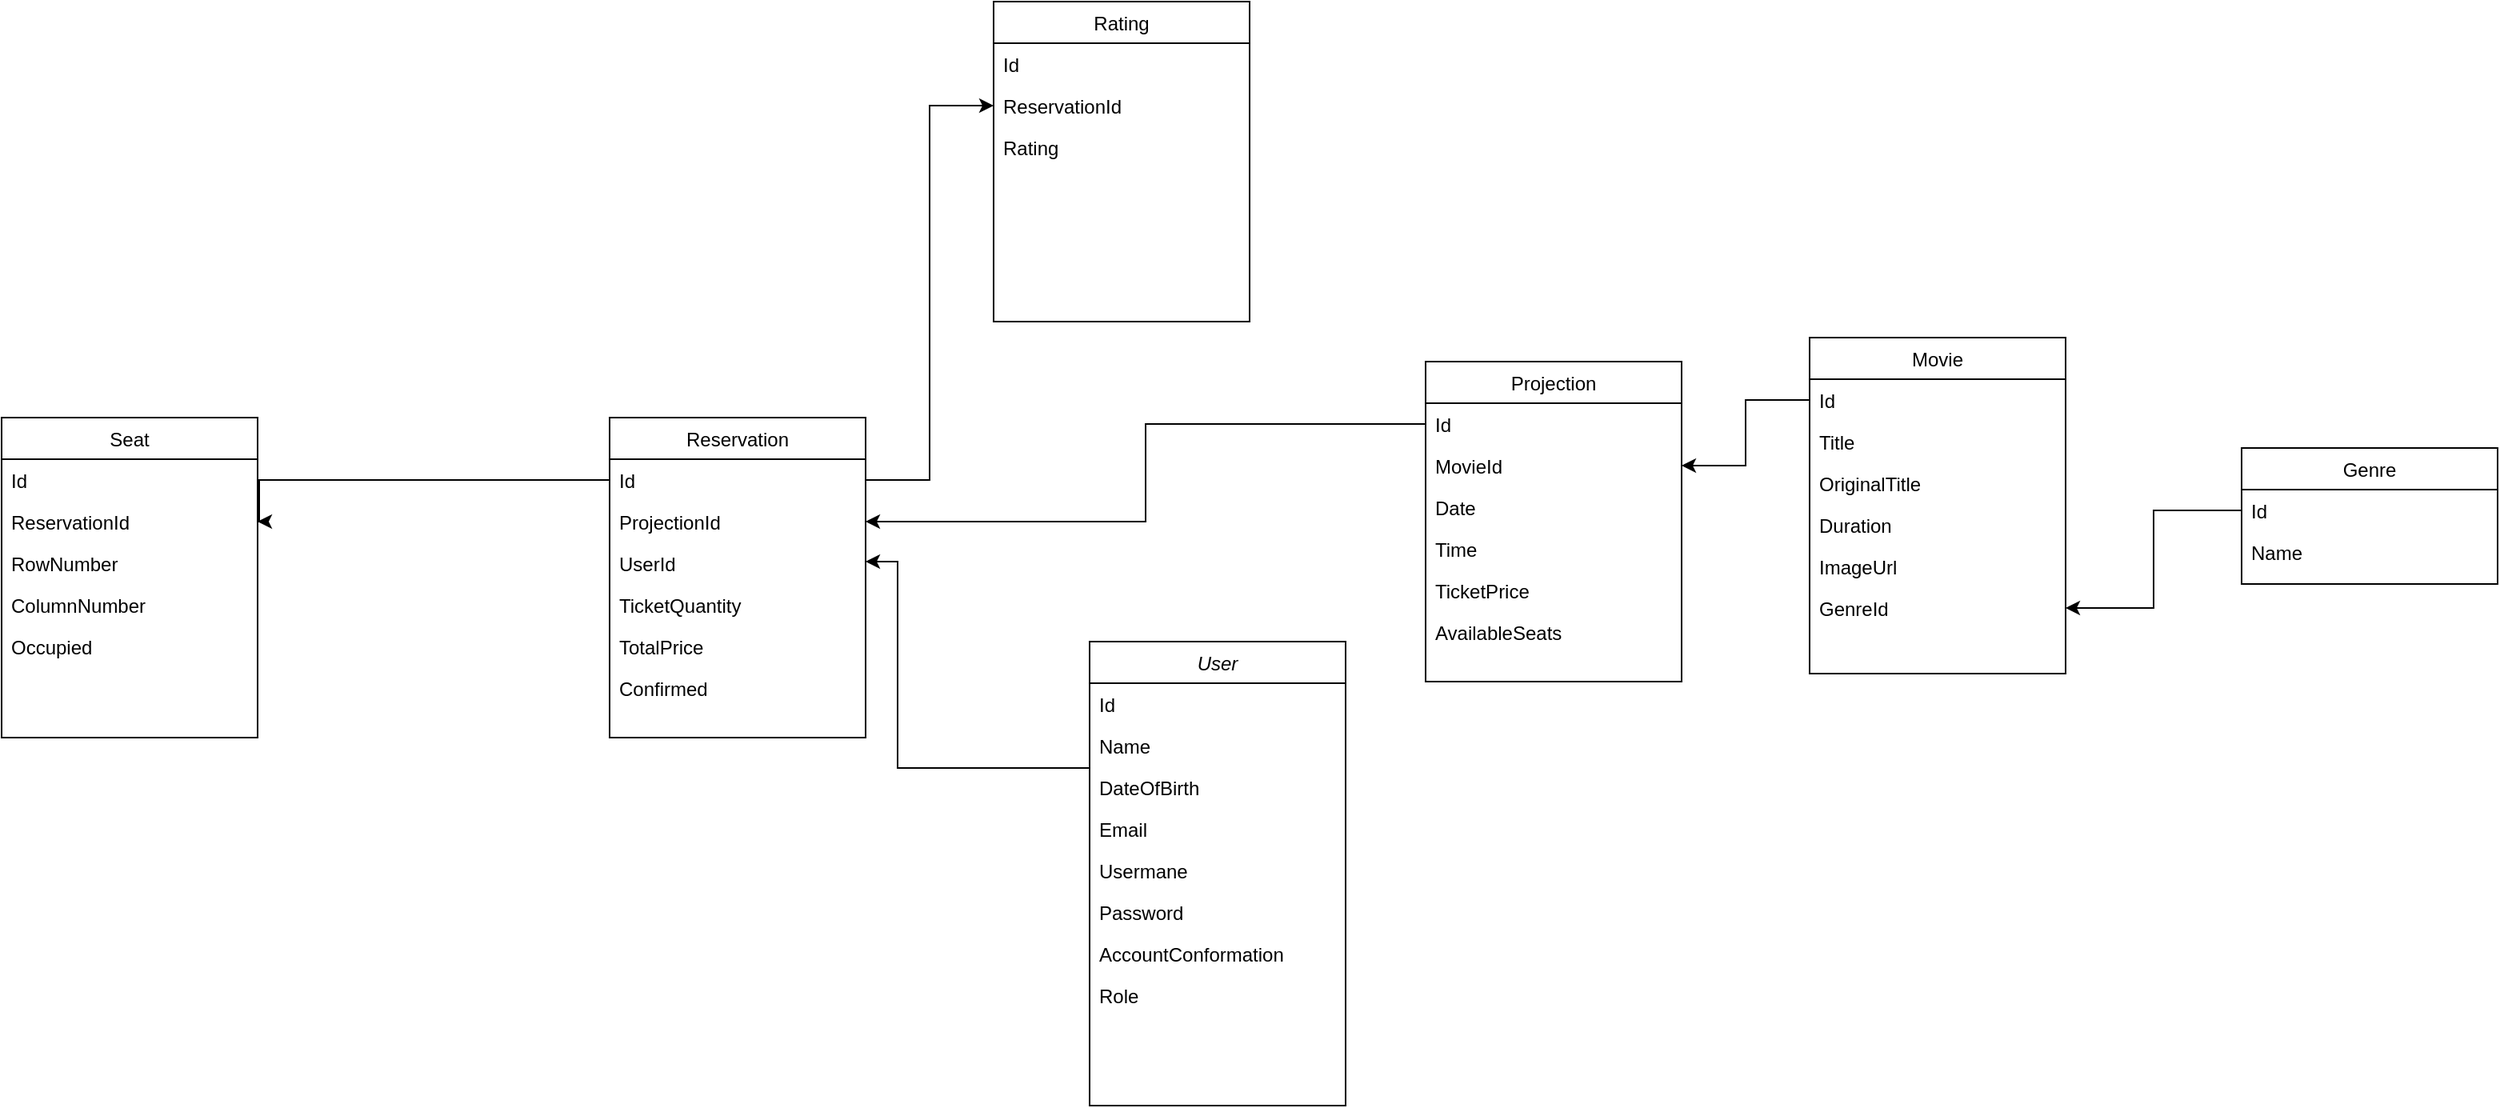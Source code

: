 <mxfile version="21.6.1" type="device">
  <diagram id="C5RBs43oDa-KdzZeNtuy" name="Page-1">
    <mxGraphModel dx="2014" dy="1257" grid="1" gridSize="10" guides="1" tooltips="1" connect="1" arrows="1" fold="1" page="1" pageScale="1" pageWidth="827" pageHeight="1169" math="0" shadow="0">
      <root>
        <mxCell id="WIyWlLk6GJQsqaUBKTNV-0" />
        <mxCell id="WIyWlLk6GJQsqaUBKTNV-1" parent="WIyWlLk6GJQsqaUBKTNV-0" />
        <mxCell id="zkfFHV4jXpPFQw0GAbJ--0" value="User" style="swimlane;fontStyle=2;align=center;verticalAlign=top;childLayout=stackLayout;horizontal=1;startSize=26;horizontalStack=0;resizeParent=1;resizeLast=0;collapsible=1;marginBottom=0;rounded=0;shadow=0;strokeWidth=1;" parent="WIyWlLk6GJQsqaUBKTNV-1" vertex="1">
          <mxGeometry x="-100" y="690" width="160" height="290" as="geometry">
            <mxRectangle x="230" y="140" width="160" height="26" as="alternateBounds" />
          </mxGeometry>
        </mxCell>
        <mxCell id="zkfFHV4jXpPFQw0GAbJ--1" value="Id" style="text;align=left;verticalAlign=top;spacingLeft=4;spacingRight=4;overflow=hidden;rotatable=0;points=[[0,0.5],[1,0.5]];portConstraint=eastwest;" parent="zkfFHV4jXpPFQw0GAbJ--0" vertex="1">
          <mxGeometry y="26" width="160" height="26" as="geometry" />
        </mxCell>
        <mxCell id="zkfFHV4jXpPFQw0GAbJ--2" value="Name" style="text;align=left;verticalAlign=top;spacingLeft=4;spacingRight=4;overflow=hidden;rotatable=0;points=[[0,0.5],[1,0.5]];portConstraint=eastwest;rounded=0;shadow=0;html=0;" parent="zkfFHV4jXpPFQw0GAbJ--0" vertex="1">
          <mxGeometry y="52" width="160" height="26" as="geometry" />
        </mxCell>
        <mxCell id="zkfFHV4jXpPFQw0GAbJ--3" value="DateOfBirth" style="text;align=left;verticalAlign=top;spacingLeft=4;spacingRight=4;overflow=hidden;rotatable=0;points=[[0,0.5],[1,0.5]];portConstraint=eastwest;rounded=0;shadow=0;html=0;" parent="zkfFHV4jXpPFQw0GAbJ--0" vertex="1">
          <mxGeometry y="78" width="160" height="26" as="geometry" />
        </mxCell>
        <mxCell id="wrHO5q8m_RL9RI8Mmym0-0" value="Email" style="text;align=left;verticalAlign=top;spacingLeft=4;spacingRight=4;overflow=hidden;rotatable=0;points=[[0,0.5],[1,0.5]];portConstraint=eastwest;rounded=0;shadow=0;html=0;" parent="zkfFHV4jXpPFQw0GAbJ--0" vertex="1">
          <mxGeometry y="104" width="160" height="26" as="geometry" />
        </mxCell>
        <mxCell id="wrHO5q8m_RL9RI8Mmym0-1" value="Usermane" style="text;align=left;verticalAlign=top;spacingLeft=4;spacingRight=4;overflow=hidden;rotatable=0;points=[[0,0.5],[1,0.5]];portConstraint=eastwest;rounded=0;shadow=0;html=0;" parent="zkfFHV4jXpPFQw0GAbJ--0" vertex="1">
          <mxGeometry y="130" width="160" height="26" as="geometry" />
        </mxCell>
        <mxCell id="wrHO5q8m_RL9RI8Mmym0-2" value="Password" style="text;align=left;verticalAlign=top;spacingLeft=4;spacingRight=4;overflow=hidden;rotatable=0;points=[[0,0.5],[1,0.5]];portConstraint=eastwest;rounded=0;shadow=0;html=0;" parent="zkfFHV4jXpPFQw0GAbJ--0" vertex="1">
          <mxGeometry y="156" width="160" height="26" as="geometry" />
        </mxCell>
        <mxCell id="wrHO5q8m_RL9RI8Mmym0-3" value="AccountConformation" style="text;align=left;verticalAlign=top;spacingLeft=4;spacingRight=4;overflow=hidden;rotatable=0;points=[[0,0.5],[1,0.5]];portConstraint=eastwest;rounded=0;shadow=0;html=0;" parent="zkfFHV4jXpPFQw0GAbJ--0" vertex="1">
          <mxGeometry y="182" width="160" height="26" as="geometry" />
        </mxCell>
        <mxCell id="wrHO5q8m_RL9RI8Mmym0-4" value="Role" style="text;align=left;verticalAlign=top;spacingLeft=4;spacingRight=4;overflow=hidden;rotatable=0;points=[[0,0.5],[1,0.5]];portConstraint=eastwest;rounded=0;shadow=0;html=0;" parent="zkfFHV4jXpPFQw0GAbJ--0" vertex="1">
          <mxGeometry y="208" width="160" height="26" as="geometry" />
        </mxCell>
        <mxCell id="zkfFHV4jXpPFQw0GAbJ--17" value="Movie" style="swimlane;fontStyle=0;align=center;verticalAlign=top;childLayout=stackLayout;horizontal=1;startSize=26;horizontalStack=0;resizeParent=1;resizeLast=0;collapsible=1;marginBottom=0;rounded=0;shadow=0;strokeWidth=1;" parent="WIyWlLk6GJQsqaUBKTNV-1" vertex="1">
          <mxGeometry x="350" y="500" width="160" height="210" as="geometry">
            <mxRectangle x="550" y="140" width="160" height="26" as="alternateBounds" />
          </mxGeometry>
        </mxCell>
        <mxCell id="zkfFHV4jXpPFQw0GAbJ--18" value="Id" style="text;align=left;verticalAlign=top;spacingLeft=4;spacingRight=4;overflow=hidden;rotatable=0;points=[[0,0.5],[1,0.5]];portConstraint=eastwest;" parent="zkfFHV4jXpPFQw0GAbJ--17" vertex="1">
          <mxGeometry y="26" width="160" height="26" as="geometry" />
        </mxCell>
        <mxCell id="zkfFHV4jXpPFQw0GAbJ--19" value="Title" style="text;align=left;verticalAlign=top;spacingLeft=4;spacingRight=4;overflow=hidden;rotatable=0;points=[[0,0.5],[1,0.5]];portConstraint=eastwest;rounded=0;shadow=0;html=0;" parent="zkfFHV4jXpPFQw0GAbJ--17" vertex="1">
          <mxGeometry y="52" width="160" height="26" as="geometry" />
        </mxCell>
        <mxCell id="zkfFHV4jXpPFQw0GAbJ--20" value="OriginalTitle" style="text;align=left;verticalAlign=top;spacingLeft=4;spacingRight=4;overflow=hidden;rotatable=0;points=[[0,0.5],[1,0.5]];portConstraint=eastwest;rounded=0;shadow=0;html=0;" parent="zkfFHV4jXpPFQw0GAbJ--17" vertex="1">
          <mxGeometry y="78" width="160" height="26" as="geometry" />
        </mxCell>
        <mxCell id="zkfFHV4jXpPFQw0GAbJ--21" value="Duration" style="text;align=left;verticalAlign=top;spacingLeft=4;spacingRight=4;overflow=hidden;rotatable=0;points=[[0,0.5],[1,0.5]];portConstraint=eastwest;rounded=0;shadow=0;html=0;" parent="zkfFHV4jXpPFQw0GAbJ--17" vertex="1">
          <mxGeometry y="104" width="160" height="26" as="geometry" />
        </mxCell>
        <mxCell id="zkfFHV4jXpPFQw0GAbJ--22" value="ImageUrl" style="text;align=left;verticalAlign=top;spacingLeft=4;spacingRight=4;overflow=hidden;rotatable=0;points=[[0,0.5],[1,0.5]];portConstraint=eastwest;rounded=0;shadow=0;html=0;" parent="zkfFHV4jXpPFQw0GAbJ--17" vertex="1">
          <mxGeometry y="130" width="160" height="26" as="geometry" />
        </mxCell>
        <mxCell id="wrHO5q8m_RL9RI8Mmym0-44" value="GenreId" style="text;align=left;verticalAlign=top;spacingLeft=4;spacingRight=4;overflow=hidden;rotatable=0;points=[[0,0.5],[1,0.5]];portConstraint=eastwest;rounded=0;shadow=0;html=0;" parent="zkfFHV4jXpPFQw0GAbJ--17" vertex="1">
          <mxGeometry y="156" width="160" height="26" as="geometry" />
        </mxCell>
        <mxCell id="wrHO5q8m_RL9RI8Mmym0-12" value="Projection" style="swimlane;fontStyle=0;align=center;verticalAlign=top;childLayout=stackLayout;horizontal=1;startSize=26;horizontalStack=0;resizeParent=1;resizeLast=0;collapsible=1;marginBottom=0;rounded=0;shadow=0;strokeWidth=1;" parent="WIyWlLk6GJQsqaUBKTNV-1" vertex="1">
          <mxGeometry x="110" y="515" width="160" height="200" as="geometry">
            <mxRectangle x="550" y="140" width="160" height="26" as="alternateBounds" />
          </mxGeometry>
        </mxCell>
        <mxCell id="wrHO5q8m_RL9RI8Mmym0-13" value="Id" style="text;align=left;verticalAlign=top;spacingLeft=4;spacingRight=4;overflow=hidden;rotatable=0;points=[[0,0.5],[1,0.5]];portConstraint=eastwest;" parent="wrHO5q8m_RL9RI8Mmym0-12" vertex="1">
          <mxGeometry y="26" width="160" height="26" as="geometry" />
        </mxCell>
        <mxCell id="wrHO5q8m_RL9RI8Mmym0-14" value="MovieId" style="text;align=left;verticalAlign=top;spacingLeft=4;spacingRight=4;overflow=hidden;rotatable=0;points=[[0,0.5],[1,0.5]];portConstraint=eastwest;rounded=0;shadow=0;html=0;" parent="wrHO5q8m_RL9RI8Mmym0-12" vertex="1">
          <mxGeometry y="52" width="160" height="26" as="geometry" />
        </mxCell>
        <mxCell id="wrHO5q8m_RL9RI8Mmym0-15" value="Date" style="text;align=left;verticalAlign=top;spacingLeft=4;spacingRight=4;overflow=hidden;rotatable=0;points=[[0,0.5],[1,0.5]];portConstraint=eastwest;rounded=0;shadow=0;html=0;" parent="wrHO5q8m_RL9RI8Mmym0-12" vertex="1">
          <mxGeometry y="78" width="160" height="26" as="geometry" />
        </mxCell>
        <mxCell id="wrHO5q8m_RL9RI8Mmym0-16" value="Time" style="text;align=left;verticalAlign=top;spacingLeft=4;spacingRight=4;overflow=hidden;rotatable=0;points=[[0,0.5],[1,0.5]];portConstraint=eastwest;rounded=0;shadow=0;html=0;" parent="wrHO5q8m_RL9RI8Mmym0-12" vertex="1">
          <mxGeometry y="104" width="160" height="26" as="geometry" />
        </mxCell>
        <mxCell id="wrHO5q8m_RL9RI8Mmym0-17" value="TicketPrice" style="text;align=left;verticalAlign=top;spacingLeft=4;spacingRight=4;overflow=hidden;rotatable=0;points=[[0,0.5],[1,0.5]];portConstraint=eastwest;rounded=0;shadow=0;html=0;" parent="wrHO5q8m_RL9RI8Mmym0-12" vertex="1">
          <mxGeometry y="130" width="160" height="26" as="geometry" />
        </mxCell>
        <mxCell id="wrHO5q8m_RL9RI8Mmym0-18" value="AvailableSeats" style="text;align=left;verticalAlign=top;spacingLeft=4;spacingRight=4;overflow=hidden;rotatable=0;points=[[0,0.5],[1,0.5]];portConstraint=eastwest;rounded=0;shadow=0;html=0;" parent="wrHO5q8m_RL9RI8Mmym0-12" vertex="1">
          <mxGeometry y="156" width="160" height="26" as="geometry" />
        </mxCell>
        <mxCell id="wrHO5q8m_RL9RI8Mmym0-19" value="Reservation" style="swimlane;fontStyle=0;align=center;verticalAlign=top;childLayout=stackLayout;horizontal=1;startSize=26;horizontalStack=0;resizeParent=1;resizeLast=0;collapsible=1;marginBottom=0;rounded=0;shadow=0;strokeWidth=1;" parent="WIyWlLk6GJQsqaUBKTNV-1" vertex="1">
          <mxGeometry x="-400" y="550" width="160" height="200" as="geometry">
            <mxRectangle x="550" y="140" width="160" height="26" as="alternateBounds" />
          </mxGeometry>
        </mxCell>
        <mxCell id="wrHO5q8m_RL9RI8Mmym0-20" value="Id" style="text;align=left;verticalAlign=top;spacingLeft=4;spacingRight=4;overflow=hidden;rotatable=0;points=[[0,0.5],[1,0.5]];portConstraint=eastwest;" parent="wrHO5q8m_RL9RI8Mmym0-19" vertex="1">
          <mxGeometry y="26" width="160" height="26" as="geometry" />
        </mxCell>
        <mxCell id="wrHO5q8m_RL9RI8Mmym0-21" value="ProjectionId" style="text;align=left;verticalAlign=top;spacingLeft=4;spacingRight=4;overflow=hidden;rotatable=0;points=[[0,0.5],[1,0.5]];portConstraint=eastwest;rounded=0;shadow=0;html=0;" parent="wrHO5q8m_RL9RI8Mmym0-19" vertex="1">
          <mxGeometry y="52" width="160" height="26" as="geometry" />
        </mxCell>
        <mxCell id="wrHO5q8m_RL9RI8Mmym0-22" value="UserId" style="text;align=left;verticalAlign=top;spacingLeft=4;spacingRight=4;overflow=hidden;rotatable=0;points=[[0,0.5],[1,0.5]];portConstraint=eastwest;rounded=0;shadow=0;html=0;" parent="wrHO5q8m_RL9RI8Mmym0-19" vertex="1">
          <mxGeometry y="78" width="160" height="26" as="geometry" />
        </mxCell>
        <mxCell id="wrHO5q8m_RL9RI8Mmym0-23" value="TicketQuantity" style="text;align=left;verticalAlign=top;spacingLeft=4;spacingRight=4;overflow=hidden;rotatable=0;points=[[0,0.5],[1,0.5]];portConstraint=eastwest;rounded=0;shadow=0;html=0;" parent="wrHO5q8m_RL9RI8Mmym0-19" vertex="1">
          <mxGeometry y="104" width="160" height="26" as="geometry" />
        </mxCell>
        <mxCell id="wrHO5q8m_RL9RI8Mmym0-24" value="TotalPrice" style="text;align=left;verticalAlign=top;spacingLeft=4;spacingRight=4;overflow=hidden;rotatable=0;points=[[0,0.5],[1,0.5]];portConstraint=eastwest;rounded=0;shadow=0;html=0;" parent="wrHO5q8m_RL9RI8Mmym0-19" vertex="1">
          <mxGeometry y="130" width="160" height="26" as="geometry" />
        </mxCell>
        <mxCell id="wrHO5q8m_RL9RI8Mmym0-25" value="Confirmed" style="text;align=left;verticalAlign=top;spacingLeft=4;spacingRight=4;overflow=hidden;rotatable=0;points=[[0,0.5],[1,0.5]];portConstraint=eastwest;rounded=0;shadow=0;html=0;" parent="wrHO5q8m_RL9RI8Mmym0-19" vertex="1">
          <mxGeometry y="156" width="160" height="26" as="geometry" />
        </mxCell>
        <mxCell id="wrHO5q8m_RL9RI8Mmym0-33" value="Rating" style="swimlane;fontStyle=0;align=center;verticalAlign=top;childLayout=stackLayout;horizontal=1;startSize=26;horizontalStack=0;resizeParent=1;resizeLast=0;collapsible=1;marginBottom=0;rounded=0;shadow=0;strokeWidth=1;" parent="WIyWlLk6GJQsqaUBKTNV-1" vertex="1">
          <mxGeometry x="-160" y="290" width="160" height="200" as="geometry">
            <mxRectangle x="550" y="140" width="160" height="26" as="alternateBounds" />
          </mxGeometry>
        </mxCell>
        <mxCell id="wrHO5q8m_RL9RI8Mmym0-34" value="Id" style="text;align=left;verticalAlign=top;spacingLeft=4;spacingRight=4;overflow=hidden;rotatable=0;points=[[0,0.5],[1,0.5]];portConstraint=eastwest;" parent="wrHO5q8m_RL9RI8Mmym0-33" vertex="1">
          <mxGeometry y="26" width="160" height="26" as="geometry" />
        </mxCell>
        <mxCell id="wrHO5q8m_RL9RI8Mmym0-35" value="ReservationId" style="text;align=left;verticalAlign=top;spacingLeft=4;spacingRight=4;overflow=hidden;rotatable=0;points=[[0,0.5],[1,0.5]];portConstraint=eastwest;rounded=0;shadow=0;html=0;" parent="wrHO5q8m_RL9RI8Mmym0-33" vertex="1">
          <mxGeometry y="52" width="160" height="26" as="geometry" />
        </mxCell>
        <mxCell id="wrHO5q8m_RL9RI8Mmym0-36" value="Rating" style="text;align=left;verticalAlign=top;spacingLeft=4;spacingRight=4;overflow=hidden;rotatable=0;points=[[0,0.5],[1,0.5]];portConstraint=eastwest;rounded=0;shadow=0;html=0;" parent="wrHO5q8m_RL9RI8Mmym0-33" vertex="1">
          <mxGeometry y="78" width="160" height="26" as="geometry" />
        </mxCell>
        <mxCell id="wrHO5q8m_RL9RI8Mmym0-51" style="edgeStyle=orthogonalEdgeStyle;rounded=0;orthogonalLoop=1;jettySize=auto;html=1;exitX=0;exitY=0.5;exitDx=0;exitDy=0;entryX=1;entryY=0.5;entryDx=0;entryDy=0;" parent="WIyWlLk6GJQsqaUBKTNV-1" source="zkfFHV4jXpPFQw0GAbJ--18" target="wrHO5q8m_RL9RI8Mmym0-14" edge="1">
          <mxGeometry relative="1" as="geometry" />
        </mxCell>
        <mxCell id="wrHO5q8m_RL9RI8Mmym0-53" style="edgeStyle=orthogonalEdgeStyle;rounded=0;orthogonalLoop=1;jettySize=auto;html=1;exitX=0;exitY=0.5;exitDx=0;exitDy=0;entryX=1;entryY=0.5;entryDx=0;entryDy=0;" parent="WIyWlLk6GJQsqaUBKTNV-1" source="wrHO5q8m_RL9RI8Mmym0-20" edge="1">
          <mxGeometry relative="1" as="geometry">
            <mxPoint x="-620" y="615" as="targetPoint" />
            <Array as="points">
              <mxPoint x="-619" y="589" />
              <mxPoint x="-619" y="615" />
            </Array>
          </mxGeometry>
        </mxCell>
        <mxCell id="wrHO5q8m_RL9RI8Mmym0-54" style="edgeStyle=orthogonalEdgeStyle;rounded=0;orthogonalLoop=1;jettySize=auto;html=1;exitX=1;exitY=0.5;exitDx=0;exitDy=0;entryX=0;entryY=0.5;entryDx=0;entryDy=0;" parent="WIyWlLk6GJQsqaUBKTNV-1" source="wrHO5q8m_RL9RI8Mmym0-20" target="wrHO5q8m_RL9RI8Mmym0-35" edge="1">
          <mxGeometry relative="1" as="geometry" />
        </mxCell>
        <mxCell id="wrHO5q8m_RL9RI8Mmym0-56" style="edgeStyle=orthogonalEdgeStyle;rounded=0;orthogonalLoop=1;jettySize=auto;html=1;exitX=0;exitY=0.5;exitDx=0;exitDy=0;" parent="WIyWlLk6GJQsqaUBKTNV-1" source="zkfFHV4jXpPFQw0GAbJ--1" edge="1">
          <mxGeometry relative="1" as="geometry">
            <mxPoint x="-240" y="640" as="targetPoint" />
            <Array as="points">
              <mxPoint x="-220" y="769" />
              <mxPoint x="-220" y="640" />
            </Array>
          </mxGeometry>
        </mxCell>
        <mxCell id="wrHO5q8m_RL9RI8Mmym0-57" style="edgeStyle=orthogonalEdgeStyle;rounded=0;orthogonalLoop=1;jettySize=auto;html=1;exitX=0;exitY=0.5;exitDx=0;exitDy=0;entryX=1;entryY=0.5;entryDx=0;entryDy=0;" parent="WIyWlLk6GJQsqaUBKTNV-1" source="wrHO5q8m_RL9RI8Mmym0-13" target="wrHO5q8m_RL9RI8Mmym0-21" edge="1">
          <mxGeometry relative="1" as="geometry" />
        </mxCell>
        <mxCell id="wrHO5q8m_RL9RI8Mmym0-5" value="Genre" style="swimlane;fontStyle=0;align=center;verticalAlign=top;childLayout=stackLayout;horizontal=1;startSize=26;horizontalStack=0;resizeParent=1;resizeLast=0;collapsible=1;marginBottom=0;rounded=0;shadow=0;strokeWidth=1;" parent="WIyWlLk6GJQsqaUBKTNV-1" vertex="1">
          <mxGeometry x="620" y="569" width="160" height="85" as="geometry">
            <mxRectangle x="550" y="140" width="160" height="26" as="alternateBounds" />
          </mxGeometry>
        </mxCell>
        <mxCell id="wrHO5q8m_RL9RI8Mmym0-6" value="Id" style="text;align=left;verticalAlign=top;spacingLeft=4;spacingRight=4;overflow=hidden;rotatable=0;points=[[0,0.5],[1,0.5]];portConstraint=eastwest;" parent="wrHO5q8m_RL9RI8Mmym0-5" vertex="1">
          <mxGeometry y="26" width="160" height="26" as="geometry" />
        </mxCell>
        <mxCell id="wrHO5q8m_RL9RI8Mmym0-7" value="Name" style="text;align=left;verticalAlign=top;spacingLeft=4;spacingRight=4;overflow=hidden;rotatable=0;points=[[0,0.5],[1,0.5]];portConstraint=eastwest;rounded=0;shadow=0;html=0;" parent="wrHO5q8m_RL9RI8Mmym0-5" vertex="1">
          <mxGeometry y="52" width="160" height="26" as="geometry" />
        </mxCell>
        <mxCell id="wrHO5q8m_RL9RI8Mmym0-60" style="edgeStyle=orthogonalEdgeStyle;rounded=0;orthogonalLoop=1;jettySize=auto;html=1;exitX=0;exitY=0.5;exitDx=0;exitDy=0;entryX=1;entryY=0.5;entryDx=0;entryDy=0;" parent="WIyWlLk6GJQsqaUBKTNV-1" source="wrHO5q8m_RL9RI8Mmym0-6" target="wrHO5q8m_RL9RI8Mmym0-44" edge="1">
          <mxGeometry relative="1" as="geometry" />
        </mxCell>
        <mxCell id="qsjT7CFtBbPT5JBH5fEB-0" value="Seat" style="swimlane;fontStyle=0;align=center;verticalAlign=top;childLayout=stackLayout;horizontal=1;startSize=26;horizontalStack=0;resizeParent=1;resizeLast=0;collapsible=1;marginBottom=0;rounded=0;shadow=0;strokeWidth=1;" vertex="1" parent="WIyWlLk6GJQsqaUBKTNV-1">
          <mxGeometry x="-780" y="550" width="160" height="200" as="geometry">
            <mxRectangle x="550" y="140" width="160" height="26" as="alternateBounds" />
          </mxGeometry>
        </mxCell>
        <mxCell id="qsjT7CFtBbPT5JBH5fEB-1" value="Id" style="text;align=left;verticalAlign=top;spacingLeft=4;spacingRight=4;overflow=hidden;rotatable=0;points=[[0,0.5],[1,0.5]];portConstraint=eastwest;" vertex="1" parent="qsjT7CFtBbPT5JBH5fEB-0">
          <mxGeometry y="26" width="160" height="26" as="geometry" />
        </mxCell>
        <mxCell id="qsjT7CFtBbPT5JBH5fEB-2" value="ReservationId" style="text;align=left;verticalAlign=top;spacingLeft=4;spacingRight=4;overflow=hidden;rotatable=0;points=[[0,0.5],[1,0.5]];portConstraint=eastwest;rounded=0;shadow=0;html=0;" vertex="1" parent="qsjT7CFtBbPT5JBH5fEB-0">
          <mxGeometry y="52" width="160" height="26" as="geometry" />
        </mxCell>
        <mxCell id="qsjT7CFtBbPT5JBH5fEB-3" value="RowNumber" style="text;align=left;verticalAlign=top;spacingLeft=4;spacingRight=4;overflow=hidden;rotatable=0;points=[[0,0.5],[1,0.5]];portConstraint=eastwest;rounded=0;shadow=0;html=0;" vertex="1" parent="qsjT7CFtBbPT5JBH5fEB-0">
          <mxGeometry y="78" width="160" height="26" as="geometry" />
        </mxCell>
        <mxCell id="qsjT7CFtBbPT5JBH5fEB-4" value="ColumnNumber" style="text;align=left;verticalAlign=top;spacingLeft=4;spacingRight=4;overflow=hidden;rotatable=0;points=[[0,0.5],[1,0.5]];portConstraint=eastwest;rounded=0;shadow=0;html=0;" vertex="1" parent="qsjT7CFtBbPT5JBH5fEB-0">
          <mxGeometry y="104" width="160" height="26" as="geometry" />
        </mxCell>
        <mxCell id="qsjT7CFtBbPT5JBH5fEB-5" value="Occupied" style="text;align=left;verticalAlign=top;spacingLeft=4;spacingRight=4;overflow=hidden;rotatable=0;points=[[0,0.5],[1,0.5]];portConstraint=eastwest;rounded=0;shadow=0;html=0;" vertex="1" parent="qsjT7CFtBbPT5JBH5fEB-0">
          <mxGeometry y="130" width="160" height="26" as="geometry" />
        </mxCell>
      </root>
    </mxGraphModel>
  </diagram>
</mxfile>
